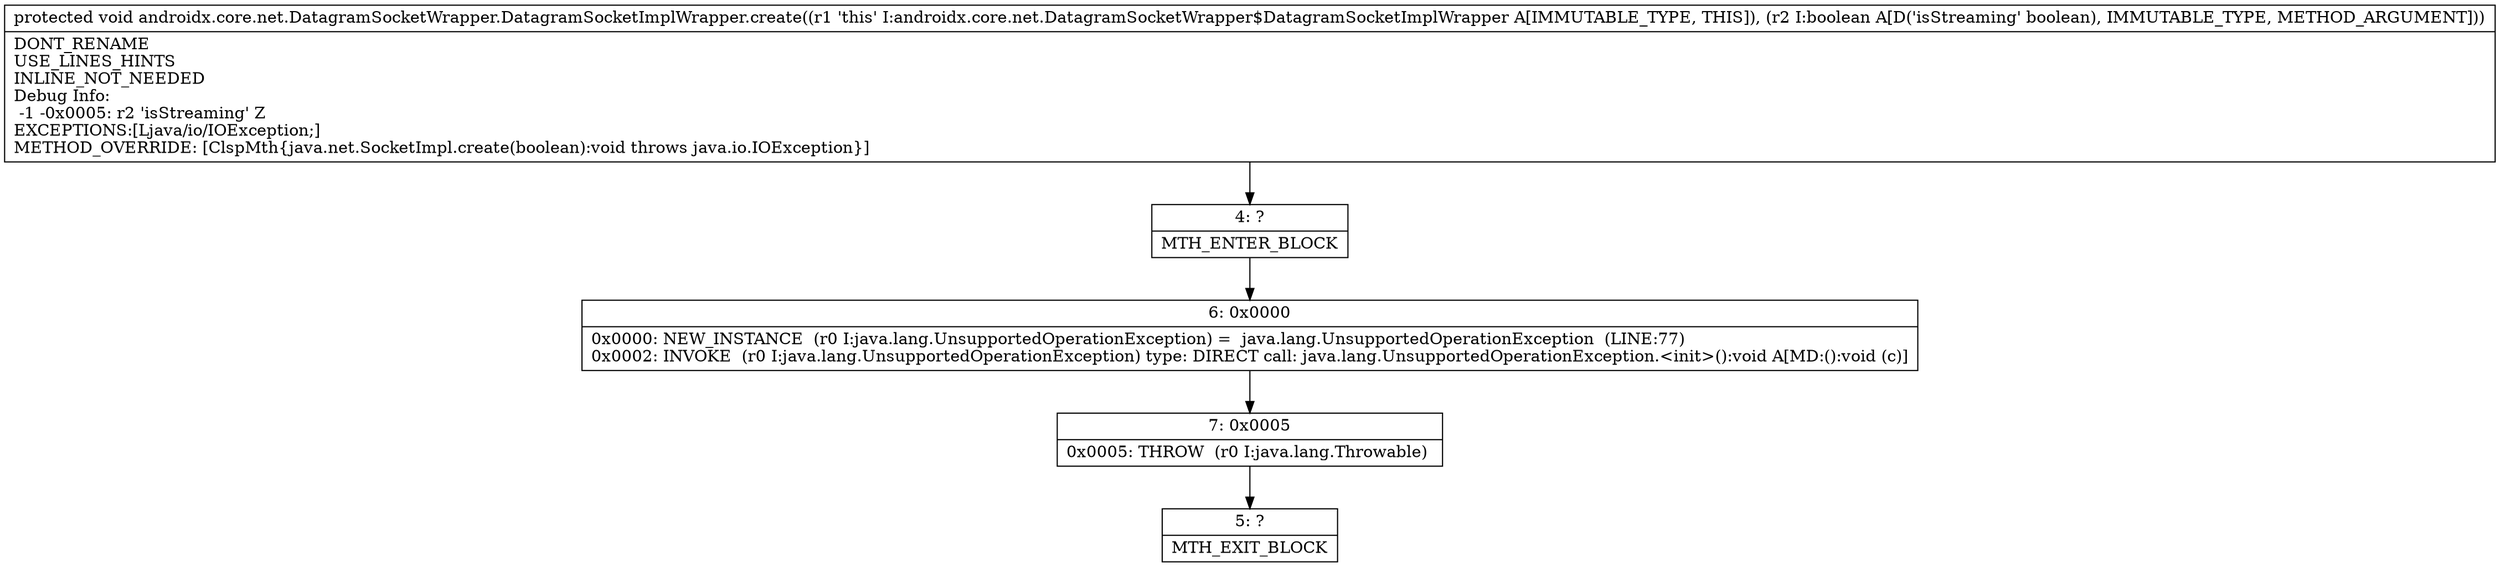 digraph "CFG forandroidx.core.net.DatagramSocketWrapper.DatagramSocketImplWrapper.create(Z)V" {
Node_4 [shape=record,label="{4\:\ ?|MTH_ENTER_BLOCK\l}"];
Node_6 [shape=record,label="{6\:\ 0x0000|0x0000: NEW_INSTANCE  (r0 I:java.lang.UnsupportedOperationException) =  java.lang.UnsupportedOperationException  (LINE:77)\l0x0002: INVOKE  (r0 I:java.lang.UnsupportedOperationException) type: DIRECT call: java.lang.UnsupportedOperationException.\<init\>():void A[MD:():void (c)]\l}"];
Node_7 [shape=record,label="{7\:\ 0x0005|0x0005: THROW  (r0 I:java.lang.Throwable) \l}"];
Node_5 [shape=record,label="{5\:\ ?|MTH_EXIT_BLOCK\l}"];
MethodNode[shape=record,label="{protected void androidx.core.net.DatagramSocketWrapper.DatagramSocketImplWrapper.create((r1 'this' I:androidx.core.net.DatagramSocketWrapper$DatagramSocketImplWrapper A[IMMUTABLE_TYPE, THIS]), (r2 I:boolean A[D('isStreaming' boolean), IMMUTABLE_TYPE, METHOD_ARGUMENT]))  | DONT_RENAME\lUSE_LINES_HINTS\lINLINE_NOT_NEEDED\lDebug Info:\l  \-1 \-0x0005: r2 'isStreaming' Z\lEXCEPTIONS:[Ljava\/io\/IOException;]\lMETHOD_OVERRIDE: [ClspMth\{java.net.SocketImpl.create(boolean):void throws java.io.IOException\}]\l}"];
MethodNode -> Node_4;Node_4 -> Node_6;
Node_6 -> Node_7;
Node_7 -> Node_5;
}

